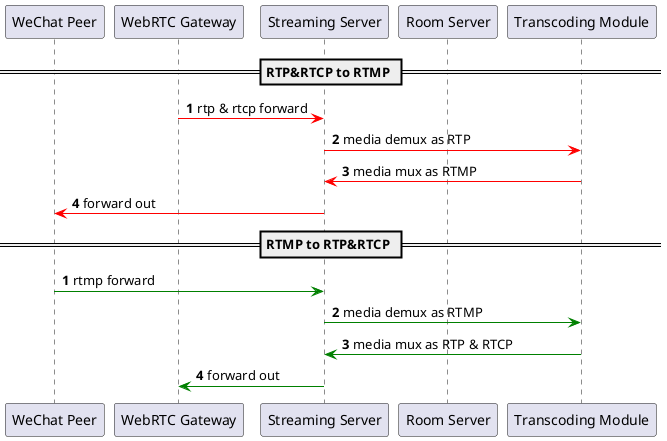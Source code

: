 @startuml


participant wechat_peer as "WeChat Peer"
participant webrtc_gateway as "WebRTC Gateway"
participant stream_server as "Streaming Server"
participant room_server as "Room Server"
participant ffmpeg as "Transcoding Module"

== RTP&RTCP to RTMP ==

autonumber
webrtc_gateway -[#red]> stream_server: rtp & rtcp forward
stream_server -[#red]> ffmpeg: media demux as RTP
ffmpeg -[#red]> stream_server: media mux as RTMP
stream_server -[#red]> wechat_peer: forward out

== RTMP to RTP&RTCP ==

autonumber
wechat_peer -[#green]> stream_server: rtmp forward
stream_server -[#green]> ffmpeg: media demux as RTMP
ffmpeg -[#green]> stream_server: media mux as RTP & RTCP
stream_server -[#green]> webrtc_gateway: forward out

@enduml
